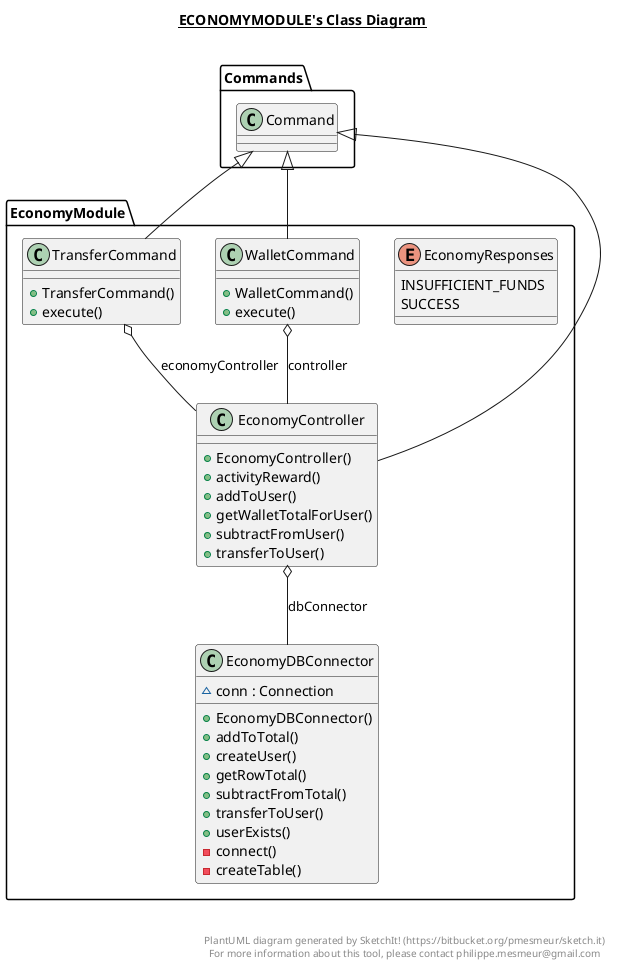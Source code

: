 @startuml

title __ECONOMYMODULE's Class Diagram__\n

  namespace EconomyModule {
    class EconomyModule.EconomyController {
        + EconomyController()
        + activityReward()
        + addToUser()
        + getWalletTotalForUser()
        + subtractFromUser()
        + transferToUser()
    }
  }
  

  namespace EconomyModule {
    class EconomyModule.EconomyDBConnector {
        ~ conn : Connection
        + EconomyDBConnector()
        + addToTotal()
        + createUser()
        + getRowTotal()
        + subtractFromTotal()
        + transferToUser()
        + userExists()
        - connect()
        - createTable()
    }
  }
  

  namespace EconomyModule {
    enum EconomyResponses {
      INSUFFICIENT_FUNDS
      SUCCESS
    }
  }
  

  namespace EconomyModule {
    class EconomyModule.TransferCommand {
        + TransferCommand()
        + execute()
    }
  }
  

  namespace EconomyModule {
    class EconomyModule.WalletCommand {
        + WalletCommand()
        + execute()
    }
  }
  

  EconomyModule.EconomyController -up-|> Commands.Command
  EconomyModule.EconomyController o-- EconomyModule.EconomyDBConnector : dbConnector
  EconomyModule.TransferCommand -up-|> Commands.Command
  EconomyModule.TransferCommand o-- EconomyModule.EconomyController : economyController
  EconomyModule.WalletCommand -up-|> Commands.Command
  EconomyModule.WalletCommand o-- EconomyModule.EconomyController : controller


right footer


PlantUML diagram generated by SketchIt! (https://bitbucket.org/pmesmeur/sketch.it)
For more information about this tool, please contact philippe.mesmeur@gmail.com
endfooter

@enduml
